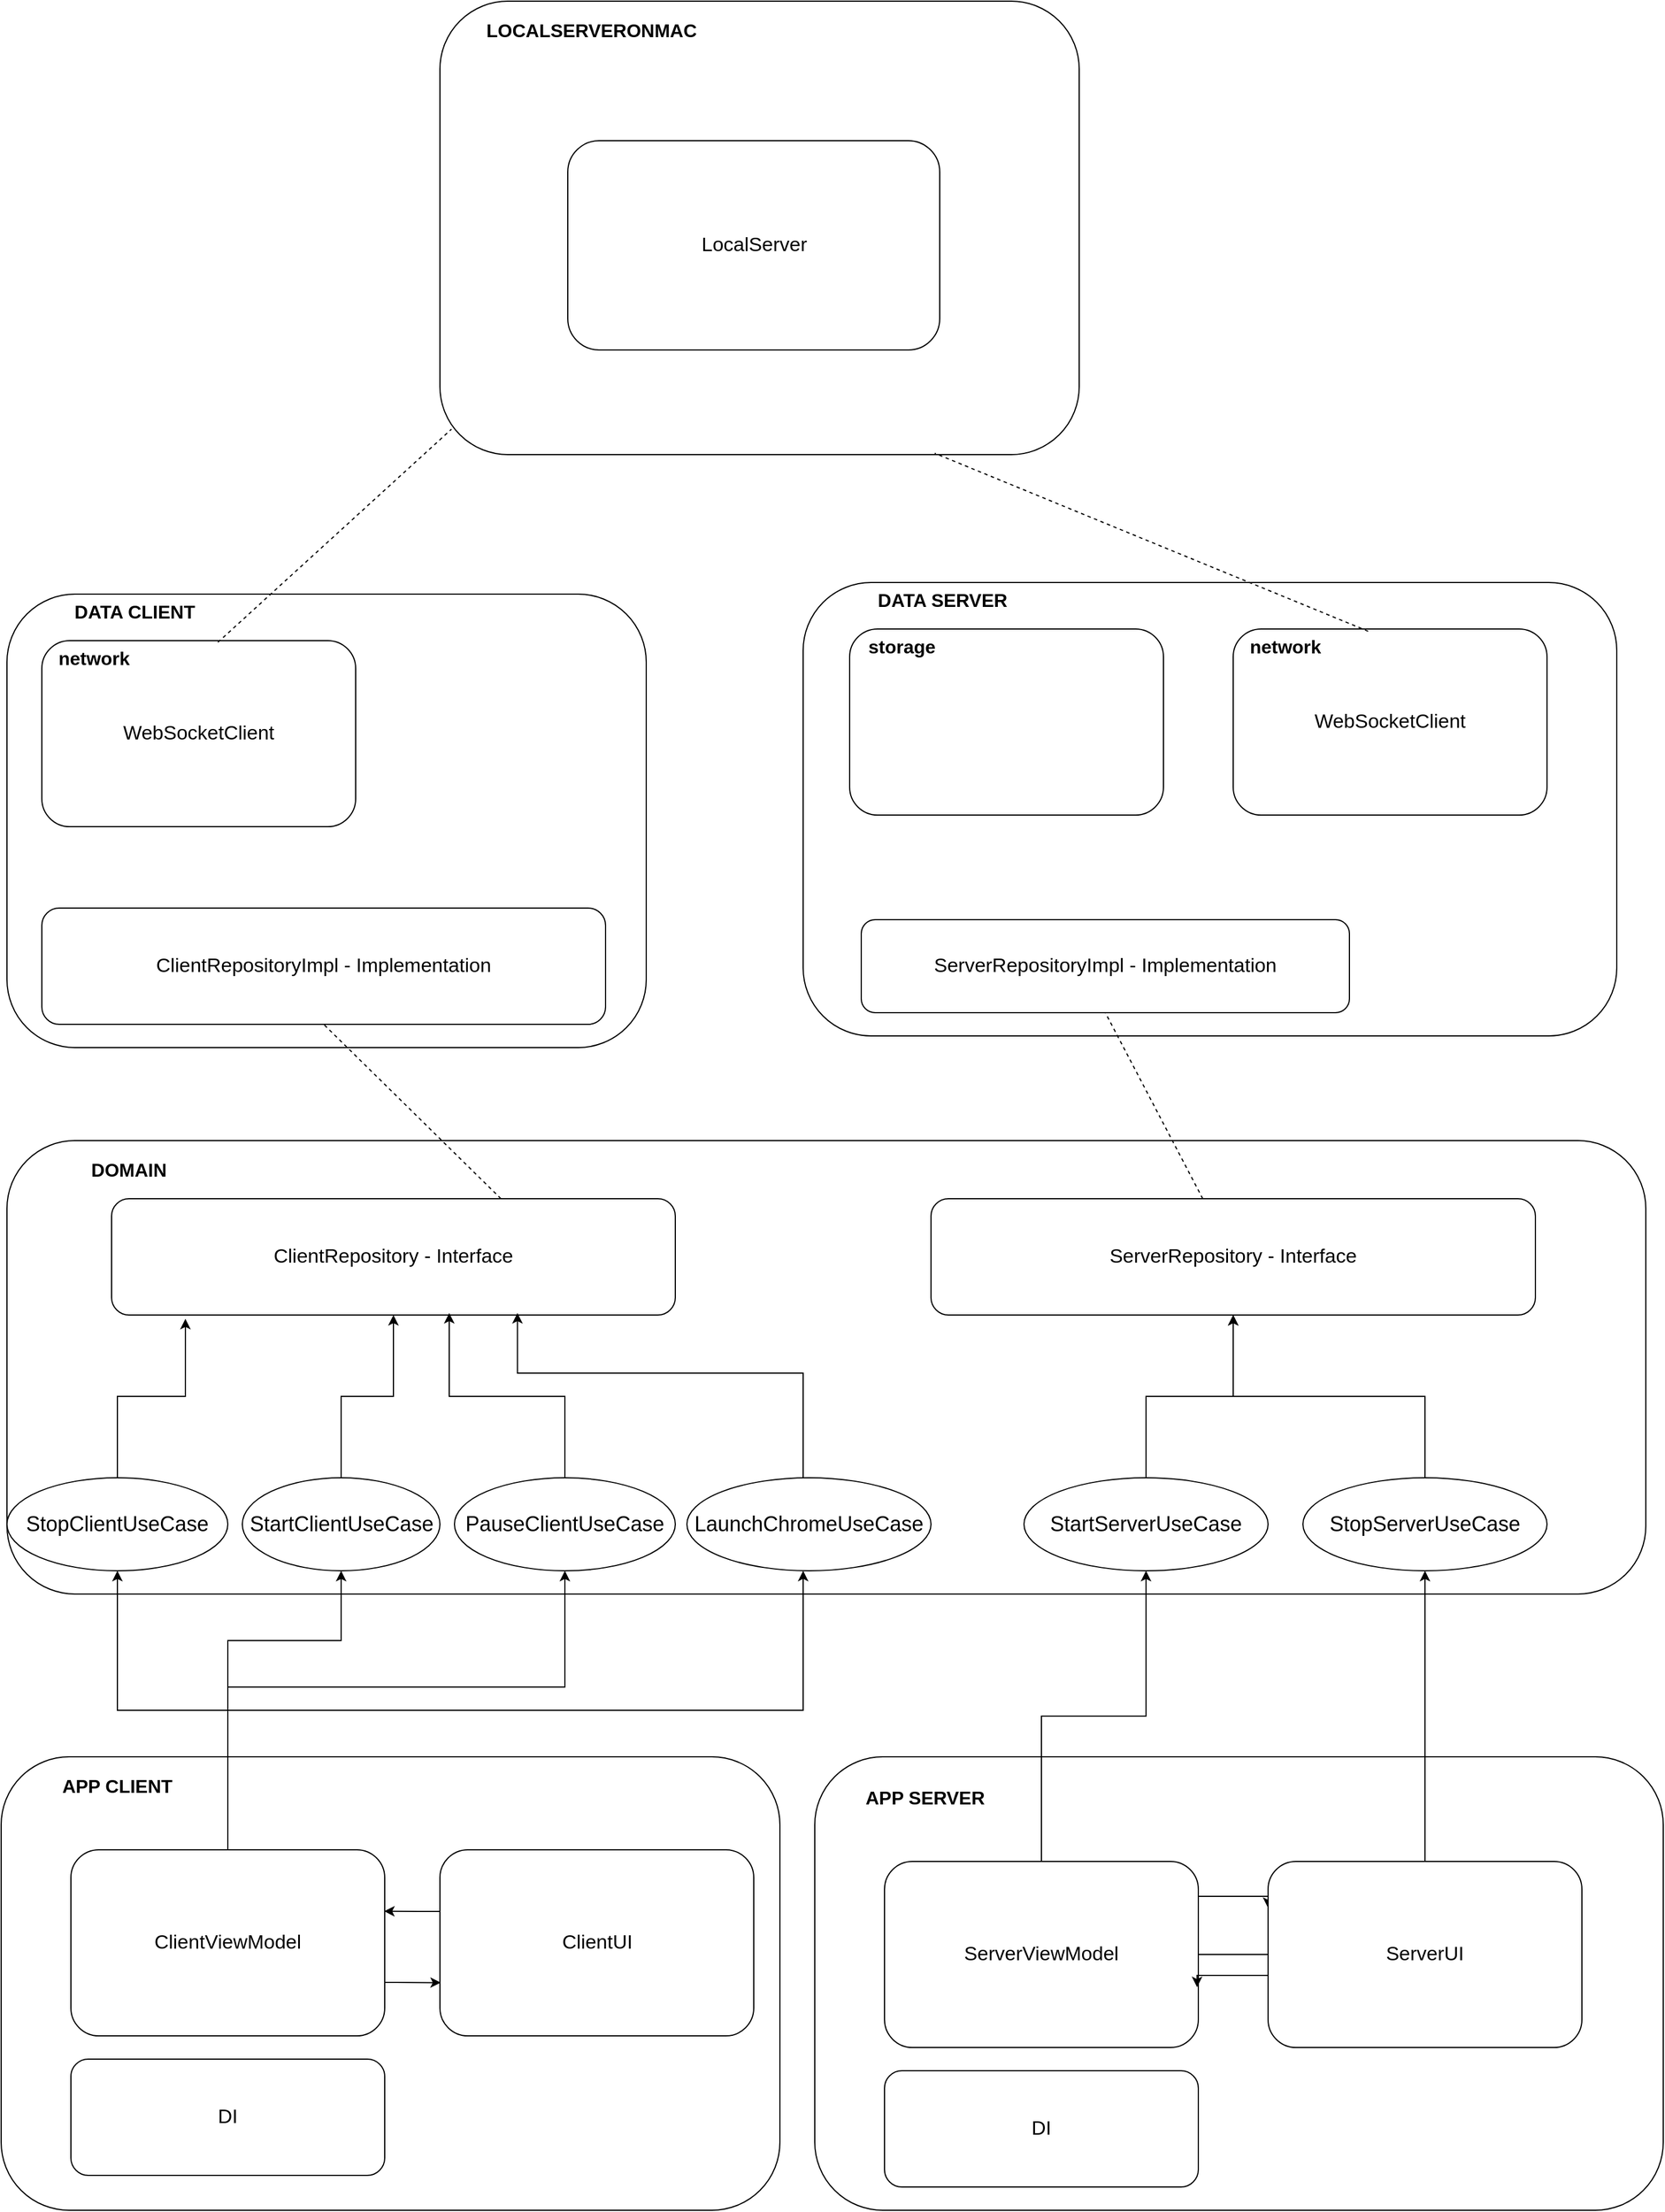 <mxfile version="24.5.4" type="device">
  <diagram name="Page-1" id="dv_VYlRYfUnMwkLv-vbT">
    <mxGraphModel dx="2532" dy="3396" grid="1" gridSize="10" guides="1" tooltips="1" connect="1" arrows="1" fold="1" page="1" pageScale="1" pageWidth="850" pageHeight="1100" math="0" shadow="0">
      <root>
        <mxCell id="0" />
        <mxCell id="1" parent="0" />
        <mxCell id="EzTBEtF5ClEyaQgrT7JG-3" value="" style="rounded=1;whiteSpace=wrap;html=1;" parent="1" vertex="1">
          <mxGeometry x="-235" y="420" width="550" height="390" as="geometry" />
        </mxCell>
        <mxCell id="EzTBEtF5ClEyaQgrT7JG-8" value="&lt;b&gt;&lt;font style=&quot;font-size: 16px;&quot;&gt;DATA CLIENT&lt;/font&gt;&lt;/b&gt;" style="text;html=1;align=center;verticalAlign=middle;whiteSpace=wrap;rounded=0;" parent="1" vertex="1">
          <mxGeometry x="-205" y="420" width="160" height="30" as="geometry" />
        </mxCell>
        <mxCell id="EzTBEtF5ClEyaQgrT7JG-9" value="" style="rounded=1;whiteSpace=wrap;html=1;" parent="1" vertex="1">
          <mxGeometry x="450" y="410" width="700" height="390" as="geometry" />
        </mxCell>
        <mxCell id="EzTBEtF5ClEyaQgrT7JG-11" value="" style="rounded=1;whiteSpace=wrap;html=1;" parent="1" vertex="1">
          <mxGeometry x="-235" y="890" width="1410" height="390" as="geometry" />
        </mxCell>
        <mxCell id="EzTBEtF5ClEyaQgrT7JG-13" value="" style="rounded=1;whiteSpace=wrap;html=1;" parent="1" vertex="1">
          <mxGeometry x="-240" y="1420" width="670" height="390" as="geometry" />
        </mxCell>
        <mxCell id="EzTBEtF5ClEyaQgrT7JG-14" value="&lt;b&gt;&lt;font style=&quot;font-size: 16px;&quot;&gt;APP CLIENT&lt;/font&gt;&lt;/b&gt;" style="text;html=1;align=center;verticalAlign=middle;whiteSpace=wrap;rounded=0;" parent="1" vertex="1">
          <mxGeometry x="-190" y="1430" width="100" height="30" as="geometry" />
        </mxCell>
        <mxCell id="EzTBEtF5ClEyaQgrT7JG-15" value="" style="rounded=1;whiteSpace=wrap;html=1;" parent="1" vertex="1">
          <mxGeometry x="460" y="1420" width="730" height="390" as="geometry" />
        </mxCell>
        <mxCell id="EzTBEtF5ClEyaQgrT7JG-16" value="&lt;b&gt;&lt;font style=&quot;font-size: 16px;&quot;&gt;APP SERVER&lt;/font&gt;&lt;/b&gt;" style="text;html=1;align=center;verticalAlign=middle;whiteSpace=wrap;rounded=0;" parent="1" vertex="1">
          <mxGeometry x="500" y="1440" width="110" height="30" as="geometry" />
        </mxCell>
        <mxCell id="EzTBEtF5ClEyaQgrT7JG-17" value="&lt;b&gt;&lt;font style=&quot;font-size: 16px;&quot;&gt;DATA SERVER&lt;/font&gt;&lt;/b&gt;" style="text;html=1;align=center;verticalAlign=middle;whiteSpace=wrap;rounded=0;" parent="1" vertex="1">
          <mxGeometry x="490" y="410" width="160" height="30" as="geometry" />
        </mxCell>
        <mxCell id="EzTBEtF5ClEyaQgrT7JG-18" value="&lt;b&gt;&lt;font style=&quot;font-size: 16px;&quot;&gt;DOMAIN&lt;/font&gt;&lt;/b&gt;" style="text;html=1;align=center;verticalAlign=middle;whiteSpace=wrap;rounded=0;" parent="1" vertex="1">
          <mxGeometry x="-210" y="900" width="160" height="30" as="geometry" />
        </mxCell>
        <mxCell id="EzTBEtF5ClEyaQgrT7JG-19" value="" style="rounded=1;whiteSpace=wrap;html=1;" parent="1" vertex="1">
          <mxGeometry x="490" y="450" width="270" height="160" as="geometry" />
        </mxCell>
        <mxCell id="EzTBEtF5ClEyaQgrT7JG-20" value="&lt;b&gt;&lt;font style=&quot;font-size: 16px;&quot;&gt;storage&lt;/font&gt;&lt;/b&gt;" style="text;html=1;align=center;verticalAlign=middle;whiteSpace=wrap;rounded=0;" parent="1" vertex="1">
          <mxGeometry x="480" y="450" width="110" height="30" as="geometry" />
        </mxCell>
        <mxCell id="EzTBEtF5ClEyaQgrT7JG-23" value="&lt;font style=&quot;font-size: 17px;&quot;&gt;WebSocketClient&lt;/font&gt;" style="rounded=1;whiteSpace=wrap;html=1;" parent="1" vertex="1">
          <mxGeometry x="820" y="450" width="270" height="160" as="geometry" />
        </mxCell>
        <mxCell id="EzTBEtF5ClEyaQgrT7JG-24" value="&lt;b&gt;&lt;font style=&quot;font-size: 16px;&quot;&gt;network&lt;/font&gt;&lt;/b&gt;" style="text;html=1;align=center;verticalAlign=middle;whiteSpace=wrap;rounded=0;" parent="1" vertex="1">
          <mxGeometry x="810" y="450" width="110" height="30" as="geometry" />
        </mxCell>
        <mxCell id="EzTBEtF5ClEyaQgrT7JG-25" value="&lt;font style=&quot;font-size: 17px;&quot;&gt;WebSocketClient&lt;/font&gt;" style="rounded=1;whiteSpace=wrap;html=1;" parent="1" vertex="1">
          <mxGeometry x="-205" y="460" width="270" height="160" as="geometry" />
        </mxCell>
        <mxCell id="EzTBEtF5ClEyaQgrT7JG-26" value="&lt;b&gt;&lt;font style=&quot;font-size: 16px;&quot;&gt;network&lt;/font&gt;&lt;/b&gt;" style="text;html=1;align=center;verticalAlign=middle;whiteSpace=wrap;rounded=0;" parent="1" vertex="1">
          <mxGeometry x="-215" y="460" width="110" height="30" as="geometry" />
        </mxCell>
        <mxCell id="EzTBEtF5ClEyaQgrT7JG-27" value="&lt;font style=&quot;font-size: 17px;&quot;&gt;ClientRepository - Interface&lt;/font&gt;" style="rounded=1;whiteSpace=wrap;html=1;" parent="1" vertex="1">
          <mxGeometry x="-145" y="940" width="485" height="100" as="geometry" />
        </mxCell>
        <mxCell id="EzTBEtF5ClEyaQgrT7JG-29" value="&lt;font style=&quot;font-size: 17px;&quot;&gt;ServerRepository - Interface&lt;/font&gt;" style="rounded=1;whiteSpace=wrap;html=1;" parent="1" vertex="1">
          <mxGeometry x="560" y="940" width="520" height="100" as="geometry" />
        </mxCell>
        <mxCell id="EzTBEtF5ClEyaQgrT7JG-30" value="&lt;font style=&quot;font-size: 17px;&quot;&gt;ServerRepositoryImpl - Implementation&lt;/font&gt;" style="rounded=1;whiteSpace=wrap;html=1;" parent="1" vertex="1">
          <mxGeometry x="500" y="700" width="420" height="80" as="geometry" />
        </mxCell>
        <mxCell id="EzTBEtF5ClEyaQgrT7JG-31" value="&lt;font style=&quot;font-size: 17px;&quot;&gt;ClientRepositoryImpl - Implementation&lt;/font&gt;" style="rounded=1;whiteSpace=wrap;html=1;" parent="1" vertex="1">
          <mxGeometry x="-205" y="690" width="485" height="100" as="geometry" />
        </mxCell>
        <mxCell id="44aZzsMt_A5BknC07qKw-20" style="edgeStyle=orthogonalEdgeStyle;rounded=0;orthogonalLoop=1;jettySize=auto;html=1;entryX=0.5;entryY=1;entryDx=0;entryDy=0;" parent="1" source="EzTBEtF5ClEyaQgrT7JG-34" target="EzTBEtF5ClEyaQgrT7JG-39" edge="1">
          <mxGeometry relative="1" as="geometry">
            <Array as="points">
              <mxPoint x="-45" y="1320" />
              <mxPoint x="52" y="1320" />
            </Array>
          </mxGeometry>
        </mxCell>
        <mxCell id="44aZzsMt_A5BknC07qKw-21" style="edgeStyle=orthogonalEdgeStyle;rounded=0;orthogonalLoop=1;jettySize=auto;html=1;" parent="1" source="EzTBEtF5ClEyaQgrT7JG-34" target="EzTBEtF5ClEyaQgrT7JG-40" edge="1">
          <mxGeometry relative="1" as="geometry">
            <Array as="points">
              <mxPoint x="-45" y="1360" />
              <mxPoint x="245" y="1360" />
            </Array>
          </mxGeometry>
        </mxCell>
        <mxCell id="44aZzsMt_A5BknC07qKw-22" style="edgeStyle=orthogonalEdgeStyle;rounded=0;orthogonalLoop=1;jettySize=auto;html=1;" parent="1" source="EzTBEtF5ClEyaQgrT7JG-34" target="44aZzsMt_A5BknC07qKw-15" edge="1">
          <mxGeometry relative="1" as="geometry">
            <Array as="points">
              <mxPoint x="-45" y="1380" />
              <mxPoint x="450" y="1380" />
            </Array>
          </mxGeometry>
        </mxCell>
        <mxCell id="44aZzsMt_A5BknC07qKw-26" style="edgeStyle=orthogonalEdgeStyle;rounded=0;orthogonalLoop=1;jettySize=auto;html=1;" parent="1" source="EzTBEtF5ClEyaQgrT7JG-34" target="44aZzsMt_A5BknC07qKw-25" edge="1">
          <mxGeometry relative="1" as="geometry" />
        </mxCell>
        <mxCell id="EzTBEtF5ClEyaQgrT7JG-34" value="&lt;font style=&quot;font-size: 17px;&quot;&gt;ClientViewModel&lt;/font&gt;" style="rounded=1;whiteSpace=wrap;html=1;" parent="1" vertex="1">
          <mxGeometry x="-180" y="1500" width="270" height="160" as="geometry" />
        </mxCell>
        <mxCell id="EzTBEtF5ClEyaQgrT7JG-36" value="&lt;font style=&quot;font-size: 17px;&quot;&gt;ClientUI&lt;/font&gt;" style="rounded=1;whiteSpace=wrap;html=1;" parent="1" vertex="1">
          <mxGeometry x="137.5" y="1500" width="270" height="160" as="geometry" />
        </mxCell>
        <mxCell id="44aZzsMt_A5BknC07qKw-3" style="edgeStyle=orthogonalEdgeStyle;rounded=0;orthogonalLoop=1;jettySize=auto;html=1;" parent="1" source="EzTBEtF5ClEyaQgrT7JG-37" target="EzTBEtF5ClEyaQgrT7JG-41" edge="1">
          <mxGeometry relative="1" as="geometry" />
        </mxCell>
        <mxCell id="44aZzsMt_A5BknC07qKw-4" style="edgeStyle=orthogonalEdgeStyle;rounded=0;orthogonalLoop=1;jettySize=auto;html=1;" parent="1" source="EzTBEtF5ClEyaQgrT7JG-37" target="EzTBEtF5ClEyaQgrT7JG-42" edge="1">
          <mxGeometry relative="1" as="geometry" />
        </mxCell>
        <mxCell id="44aZzsMt_A5BknC07qKw-11" style="edgeStyle=orthogonalEdgeStyle;rounded=0;orthogonalLoop=1;jettySize=auto;html=1;entryX=0;entryY=0.25;entryDx=0;entryDy=0;" parent="1" source="EzTBEtF5ClEyaQgrT7JG-37" target="EzTBEtF5ClEyaQgrT7JG-38" edge="1">
          <mxGeometry relative="1" as="geometry">
            <Array as="points">
              <mxPoint x="1040" y="1540" />
              <mxPoint x="1040" y="1540" />
            </Array>
          </mxGeometry>
        </mxCell>
        <mxCell id="EzTBEtF5ClEyaQgrT7JG-37" value="&lt;font style=&quot;font-size: 17px;&quot;&gt;ServerViewModel&lt;/font&gt;" style="rounded=1;whiteSpace=wrap;html=1;" parent="1" vertex="1">
          <mxGeometry x="520" y="1510" width="270" height="160" as="geometry" />
        </mxCell>
        <mxCell id="EzTBEtF5ClEyaQgrT7JG-38" value="&lt;font style=&quot;font-size: 17px;&quot;&gt;ServerUI&lt;/font&gt;" style="rounded=1;whiteSpace=wrap;html=1;" parent="1" vertex="1">
          <mxGeometry x="850" y="1510" width="270" height="160" as="geometry" />
        </mxCell>
        <mxCell id="44aZzsMt_A5BknC07qKw-16" style="edgeStyle=orthogonalEdgeStyle;rounded=0;orthogonalLoop=1;jettySize=auto;html=1;" parent="1" source="EzTBEtF5ClEyaQgrT7JG-39" target="EzTBEtF5ClEyaQgrT7JG-27" edge="1">
          <mxGeometry relative="1" as="geometry" />
        </mxCell>
        <mxCell id="EzTBEtF5ClEyaQgrT7JG-39" value="&lt;font style=&quot;font-size: 18px;&quot;&gt;StartClientUseCase&lt;/font&gt;" style="ellipse;whiteSpace=wrap;html=1;" parent="1" vertex="1">
          <mxGeometry x="-32.5" y="1180" width="170" height="80" as="geometry" />
        </mxCell>
        <mxCell id="EzTBEtF5ClEyaQgrT7JG-40" value="&lt;font style=&quot;font-size: 18px;&quot;&gt;PauseClientUseCase&lt;/font&gt;" style="ellipse;whiteSpace=wrap;html=1;" parent="1" vertex="1">
          <mxGeometry x="150" y="1180" width="190" height="80" as="geometry" />
        </mxCell>
        <mxCell id="44aZzsMt_A5BknC07qKw-5" style="edgeStyle=orthogonalEdgeStyle;rounded=0;orthogonalLoop=1;jettySize=auto;html=1;" parent="1" source="EzTBEtF5ClEyaQgrT7JG-41" target="EzTBEtF5ClEyaQgrT7JG-29" edge="1">
          <mxGeometry relative="1" as="geometry" />
        </mxCell>
        <mxCell id="EzTBEtF5ClEyaQgrT7JG-41" value="&lt;font style=&quot;font-size: 18px;&quot;&gt;StartServerUseCase&lt;/font&gt;" style="ellipse;whiteSpace=wrap;html=1;" parent="1" vertex="1">
          <mxGeometry x="640" y="1180" width="210" height="80" as="geometry" />
        </mxCell>
        <mxCell id="44aZzsMt_A5BknC07qKw-6" style="edgeStyle=orthogonalEdgeStyle;rounded=0;orthogonalLoop=1;jettySize=auto;html=1;" parent="1" source="EzTBEtF5ClEyaQgrT7JG-42" target="EzTBEtF5ClEyaQgrT7JG-29" edge="1">
          <mxGeometry relative="1" as="geometry" />
        </mxCell>
        <mxCell id="EzTBEtF5ClEyaQgrT7JG-42" value="&lt;font style=&quot;font-size: 18px;&quot;&gt;StopServerUseCase&lt;/font&gt;" style="ellipse;whiteSpace=wrap;html=1;" parent="1" vertex="1">
          <mxGeometry x="880" y="1180" width="210" height="80" as="geometry" />
        </mxCell>
        <mxCell id="EzTBEtF5ClEyaQgrT7JG-43" value="&lt;span style=&quot;font-size: 17px;&quot;&gt;DI&lt;/span&gt;" style="rounded=1;whiteSpace=wrap;html=1;" parent="1" vertex="1">
          <mxGeometry x="-180" y="1680" width="270" height="100" as="geometry" />
        </mxCell>
        <mxCell id="EzTBEtF5ClEyaQgrT7JG-44" value="&lt;span style=&quot;font-size: 17px;&quot;&gt;DI&lt;/span&gt;" style="rounded=1;whiteSpace=wrap;html=1;" parent="1" vertex="1">
          <mxGeometry x="520" y="1690" width="270" height="100" as="geometry" />
        </mxCell>
        <mxCell id="44aZzsMt_A5BknC07qKw-1" value="" style="rounded=1;whiteSpace=wrap;html=1;" parent="1" vertex="1">
          <mxGeometry x="137.5" y="-90" width="550" height="390" as="geometry" />
        </mxCell>
        <mxCell id="44aZzsMt_A5BknC07qKw-2" value="&lt;b&gt;&lt;font style=&quot;font-size: 16px;&quot;&gt;LOCALSERVERONMAC&lt;/font&gt;&lt;/b&gt;" style="text;html=1;align=center;verticalAlign=middle;whiteSpace=wrap;rounded=0;" parent="1" vertex="1">
          <mxGeometry x="187.5" y="-80" width="160" height="30" as="geometry" />
        </mxCell>
        <mxCell id="44aZzsMt_A5BknC07qKw-7" value="" style="endArrow=none;dashed=1;html=1;rounded=0;entryX=0.5;entryY=1;entryDx=0;entryDy=0;" parent="1" source="EzTBEtF5ClEyaQgrT7JG-29" target="EzTBEtF5ClEyaQgrT7JG-30" edge="1">
          <mxGeometry width="50" height="50" relative="1" as="geometry">
            <mxPoint x="710" y="790" as="sourcePoint" />
            <mxPoint x="760" y="740" as="targetPoint" />
          </mxGeometry>
        </mxCell>
        <mxCell id="44aZzsMt_A5BknC07qKw-8" value="" style="endArrow=none;dashed=1;html=1;rounded=0;exitX=0.43;exitY=0.012;exitDx=0;exitDy=0;exitPerimeter=0;entryX=0.774;entryY=0.997;entryDx=0;entryDy=0;entryPerimeter=0;" parent="1" source="EzTBEtF5ClEyaQgrT7JG-23" target="44aZzsMt_A5BknC07qKw-1" edge="1">
          <mxGeometry width="50" height="50" relative="1" as="geometry">
            <mxPoint x="920" y="260" as="sourcePoint" />
            <mxPoint x="987" y="10" as="targetPoint" />
          </mxGeometry>
        </mxCell>
        <mxCell id="44aZzsMt_A5BknC07qKw-12" style="edgeStyle=orthogonalEdgeStyle;rounded=0;orthogonalLoop=1;jettySize=auto;html=1;entryX=0.996;entryY=0.676;entryDx=0;entryDy=0;entryPerimeter=0;" parent="1" source="EzTBEtF5ClEyaQgrT7JG-38" target="EzTBEtF5ClEyaQgrT7JG-37" edge="1">
          <mxGeometry relative="1" as="geometry">
            <Array as="points">
              <mxPoint x="1070" y="1608" />
              <mxPoint x="1070" y="1608" />
            </Array>
          </mxGeometry>
        </mxCell>
        <mxCell id="44aZzsMt_A5BknC07qKw-13" style="edgeStyle=orthogonalEdgeStyle;rounded=0;orthogonalLoop=1;jettySize=auto;html=1;entryX=0.003;entryY=0.714;entryDx=0;entryDy=0;entryPerimeter=0;" parent="1" source="EzTBEtF5ClEyaQgrT7JG-34" target="EzTBEtF5ClEyaQgrT7JG-36" edge="1">
          <mxGeometry relative="1" as="geometry">
            <Array as="points">
              <mxPoint x="100" y="1614" />
              <mxPoint x="100" y="1614" />
            </Array>
          </mxGeometry>
        </mxCell>
        <mxCell id="44aZzsMt_A5BknC07qKw-14" style="edgeStyle=orthogonalEdgeStyle;rounded=0;orthogonalLoop=1;jettySize=auto;html=1;entryX=0.998;entryY=0.33;entryDx=0;entryDy=0;entryPerimeter=0;" parent="1" source="EzTBEtF5ClEyaQgrT7JG-36" target="EzTBEtF5ClEyaQgrT7JG-34" edge="1">
          <mxGeometry relative="1" as="geometry">
            <Array as="points">
              <mxPoint x="120" y="1553" />
              <mxPoint x="120" y="1553" />
            </Array>
          </mxGeometry>
        </mxCell>
        <mxCell id="44aZzsMt_A5BknC07qKw-15" value="&lt;font style=&quot;font-size: 18px;&quot;&gt;LaunchChromeUseCase&lt;/font&gt;" style="ellipse;whiteSpace=wrap;html=1;" parent="1" vertex="1">
          <mxGeometry x="350" y="1180" width="210" height="80" as="geometry" />
        </mxCell>
        <mxCell id="44aZzsMt_A5BknC07qKw-18" style="edgeStyle=orthogonalEdgeStyle;rounded=0;orthogonalLoop=1;jettySize=auto;html=1;entryX=0.72;entryY=0.983;entryDx=0;entryDy=0;entryPerimeter=0;" parent="1" source="44aZzsMt_A5BknC07qKw-15" target="EzTBEtF5ClEyaQgrT7JG-27" edge="1">
          <mxGeometry relative="1" as="geometry">
            <Array as="points">
              <mxPoint x="450" y="1090" />
              <mxPoint x="204" y="1090" />
            </Array>
          </mxGeometry>
        </mxCell>
        <mxCell id="44aZzsMt_A5BknC07qKw-19" style="edgeStyle=orthogonalEdgeStyle;rounded=0;orthogonalLoop=1;jettySize=auto;html=1;entryX=0.599;entryY=0.983;entryDx=0;entryDy=0;entryPerimeter=0;" parent="1" source="EzTBEtF5ClEyaQgrT7JG-40" target="EzTBEtF5ClEyaQgrT7JG-27" edge="1">
          <mxGeometry relative="1" as="geometry" />
        </mxCell>
        <mxCell id="44aZzsMt_A5BknC07qKw-23" value="" style="endArrow=none;dashed=1;html=1;rounded=0;entryX=0.5;entryY=1;entryDx=0;entryDy=0;" parent="1" target="EzTBEtF5ClEyaQgrT7JG-31" edge="1">
          <mxGeometry width="50" height="50" relative="1" as="geometry">
            <mxPoint x="190" y="940" as="sourcePoint" />
            <mxPoint x="257" y="690" as="targetPoint" />
          </mxGeometry>
        </mxCell>
        <mxCell id="44aZzsMt_A5BknC07qKw-24" value="" style="endArrow=none;dashed=1;html=1;rounded=0;exitX=0.561;exitY=0.009;exitDx=0;exitDy=0;entryX=0.018;entryY=0.944;entryDx=0;entryDy=0;entryPerimeter=0;exitPerimeter=0;" parent="1" source="EzTBEtF5ClEyaQgrT7JG-25" target="44aZzsMt_A5BknC07qKw-1" edge="1">
          <mxGeometry width="50" height="50" relative="1" as="geometry">
            <mxPoint x="520" y="350" as="sourcePoint" />
            <mxPoint x="90" y="147" as="targetPoint" />
          </mxGeometry>
        </mxCell>
        <mxCell id="44aZzsMt_A5BknC07qKw-25" value="&lt;font style=&quot;font-size: 18px;&quot;&gt;StopClientUseCase&lt;/font&gt;" style="ellipse;whiteSpace=wrap;html=1;" parent="1" vertex="1">
          <mxGeometry x="-235" y="1180" width="190" height="80" as="geometry" />
        </mxCell>
        <mxCell id="44aZzsMt_A5BknC07qKw-27" style="edgeStyle=orthogonalEdgeStyle;rounded=0;orthogonalLoop=1;jettySize=auto;html=1;entryX=0.131;entryY=1.033;entryDx=0;entryDy=0;entryPerimeter=0;" parent="1" source="44aZzsMt_A5BknC07qKw-25" target="EzTBEtF5ClEyaQgrT7JG-27" edge="1">
          <mxGeometry relative="1" as="geometry" />
        </mxCell>
        <mxCell id="u-zcI7ktjDngfGCf_fds-2" value="&lt;font style=&quot;font-size: 17px;&quot;&gt;LocalServer&lt;/font&gt;" style="rounded=1;whiteSpace=wrap;html=1;" vertex="1" parent="1">
          <mxGeometry x="247.5" y="30" width="320" height="180" as="geometry" />
        </mxCell>
      </root>
    </mxGraphModel>
  </diagram>
</mxfile>
